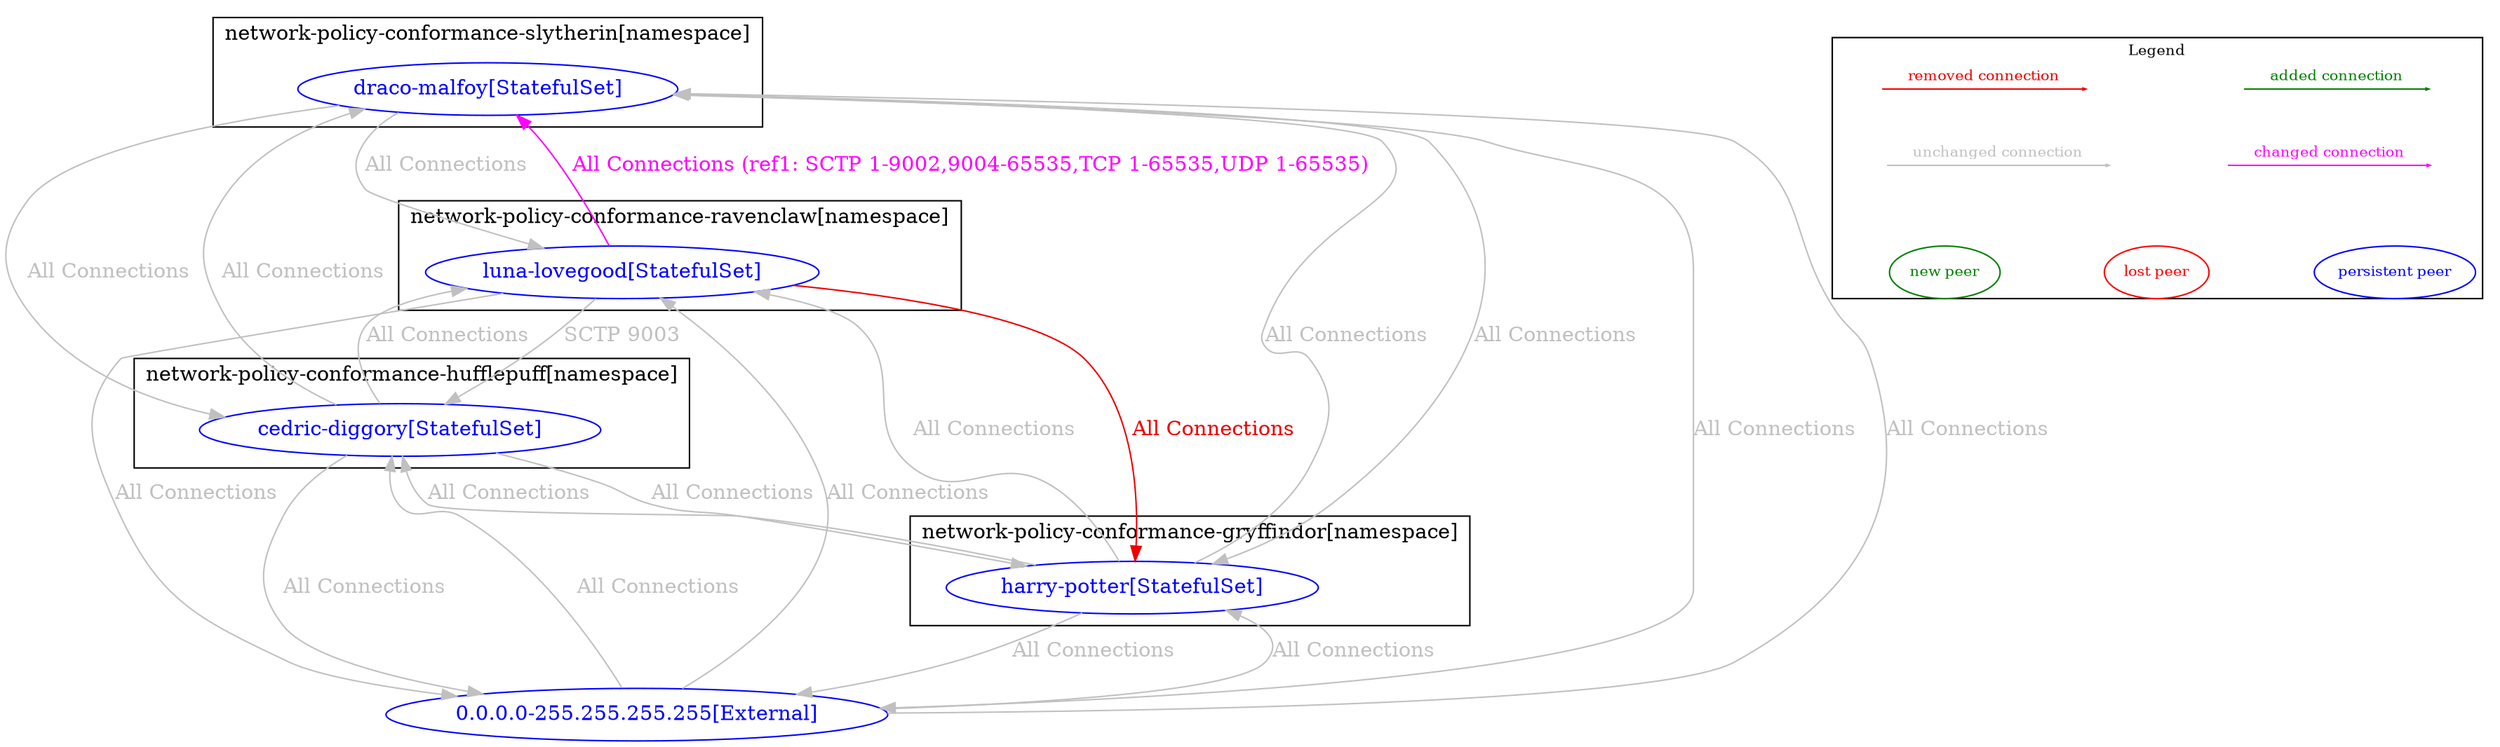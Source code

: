 digraph {
	subgraph "cluster_network_policy_conformance_gryffindor[namespace]" {
		color="black"
		fontcolor="black"
		"network-policy-conformance-gryffindor/harry-potter[StatefulSet]" [label="harry-potter[StatefulSet]" color="blue" fontcolor="blue"]
		label="network-policy-conformance-gryffindor[namespace]"
	}
	subgraph "cluster_network_policy_conformance_hufflepuff[namespace]" {
		color="black"
		fontcolor="black"
		"network-policy-conformance-hufflepuff/cedric-diggory[StatefulSet]" [label="cedric-diggory[StatefulSet]" color="blue" fontcolor="blue"]
		label="network-policy-conformance-hufflepuff[namespace]"
	}
	subgraph "cluster_network_policy_conformance_ravenclaw[namespace]" {
		color="black"
		fontcolor="black"
		"network-policy-conformance-ravenclaw/luna-lovegood[StatefulSet]" [label="luna-lovegood[StatefulSet]" color="blue" fontcolor="blue"]
		label="network-policy-conformance-ravenclaw[namespace]"
	}
	subgraph "cluster_network_policy_conformance_slytherin[namespace]" {
		color="black"
		fontcolor="black"
		"network-policy-conformance-slytherin/draco-malfoy[StatefulSet]" [label="draco-malfoy[StatefulSet]" color="blue" fontcolor="blue"]
		label="network-policy-conformance-slytherin[namespace]"
	}
	"0.0.0.0-255.255.255.255[External]" [label="0.0.0.0-255.255.255.255[External]" color="blue" fontcolor="blue"]
	"0.0.0.0-255.255.255.255[External]" -> "network-policy-conformance-gryffindor/harry-potter[StatefulSet]" [label="All Connections" color="grey" fontcolor="grey" weight=0.5]
	"0.0.0.0-255.255.255.255[External]" -> "network-policy-conformance-hufflepuff/cedric-diggory[StatefulSet]" [label="All Connections" color="grey" fontcolor="grey" weight=0.5]
	"0.0.0.0-255.255.255.255[External]" -> "network-policy-conformance-ravenclaw/luna-lovegood[StatefulSet]" [label="All Connections" color="grey" fontcolor="grey" weight=0.5]
	"0.0.0.0-255.255.255.255[External]" -> "network-policy-conformance-slytherin/draco-malfoy[StatefulSet]" [label="All Connections" color="grey" fontcolor="grey" weight=0.5]
	"network-policy-conformance-gryffindor/harry-potter[StatefulSet]" -> "0.0.0.0-255.255.255.255[External]" [label="All Connections" color="grey" fontcolor="grey" weight=1]
	"network-policy-conformance-gryffindor/harry-potter[StatefulSet]" -> "network-policy-conformance-hufflepuff/cedric-diggory[StatefulSet]" [label="All Connections" color="grey" fontcolor="grey" weight=0.5]
	"network-policy-conformance-gryffindor/harry-potter[StatefulSet]" -> "network-policy-conformance-ravenclaw/luna-lovegood[StatefulSet]" [label="All Connections" color="grey" fontcolor="grey" weight=0.5]
	"network-policy-conformance-gryffindor/harry-potter[StatefulSet]" -> "network-policy-conformance-slytherin/draco-malfoy[StatefulSet]" [label="All Connections" color="grey" fontcolor="grey" weight=0.5]
	"network-policy-conformance-hufflepuff/cedric-diggory[StatefulSet]" -> "0.0.0.0-255.255.255.255[External]" [label="All Connections" color="grey" fontcolor="grey" weight=1]
	"network-policy-conformance-hufflepuff/cedric-diggory[StatefulSet]" -> "network-policy-conformance-gryffindor/harry-potter[StatefulSet]" [label="All Connections" color="grey" fontcolor="grey" weight=1]
	"network-policy-conformance-hufflepuff/cedric-diggory[StatefulSet]" -> "network-policy-conformance-ravenclaw/luna-lovegood[StatefulSet]" [label="All Connections" color="grey" fontcolor="grey" weight=0.5]
	"network-policy-conformance-hufflepuff/cedric-diggory[StatefulSet]" -> "network-policy-conformance-slytherin/draco-malfoy[StatefulSet]" [label="All Connections" color="grey" fontcolor="grey" weight=0.5]
	"network-policy-conformance-ravenclaw/luna-lovegood[StatefulSet]" -> "0.0.0.0-255.255.255.255[External]" [label="All Connections" color="grey" fontcolor="grey" weight=1]
	"network-policy-conformance-ravenclaw/luna-lovegood[StatefulSet]" -> "network-policy-conformance-gryffindor/harry-potter[StatefulSet]" [label="All Connections" color="red2" fontcolor="red2" weight=1]
	"network-policy-conformance-ravenclaw/luna-lovegood[StatefulSet]" -> "network-policy-conformance-hufflepuff/cedric-diggory[StatefulSet]" [label="SCTP 9003" color="grey" fontcolor="grey" weight=1]
	"network-policy-conformance-ravenclaw/luna-lovegood[StatefulSet]" -> "network-policy-conformance-slytherin/draco-malfoy[StatefulSet]" [label="All Connections (ref1: SCTP 1-9002,9004-65535,TCP 1-65535,UDP 1-65535)" color="magenta" fontcolor="magenta" weight=0.5]
	"network-policy-conformance-slytherin/draco-malfoy[StatefulSet]" -> "0.0.0.0-255.255.255.255[External]" [label="All Connections" color="grey" fontcolor="grey" weight=1]
	"network-policy-conformance-slytherin/draco-malfoy[StatefulSet]" -> "network-policy-conformance-gryffindor/harry-potter[StatefulSet]" [label="All Connections" color="grey" fontcolor="grey" weight=1]
	"network-policy-conformance-slytherin/draco-malfoy[StatefulSet]" -> "network-policy-conformance-hufflepuff/cedric-diggory[StatefulSet]" [label="All Connections" color="grey" fontcolor="grey" weight=1]
	"network-policy-conformance-slytherin/draco-malfoy[StatefulSet]" -> "network-policy-conformance-ravenclaw/luna-lovegood[StatefulSet]" [label="All Connections" color="grey" fontcolor="grey" weight=1]
	nodesep=0.5
	subgraph cluster_legend {
		label="Legend"
		fontsize = 10
		margin=0
		a [style=invis height=0 width=0]
		b [style=invis height=0 width=0]
		c [style=invis height=0 width=0]
		d [style=invis height=0 width=0]
		e [style=invis height=0 width=0]
		f [style=invis height=0 width=0]
		g [style=invis height=0 width=0]
		h [style=invis height=0 width=0]
		{rank=source a b c d}
		{rank=same e f g h}
		a -> b [label="added connection", color="#008000" fontcolor="#008000" fontsize = 10 arrowsize=0.2]
		c -> d [label="removed connection", color="red2" fontcolor="red2" fontsize = 10 arrowsize=0.2]
		e -> f [label="changed connection", color="magenta" fontcolor="magenta" fontsize = 10 arrowsize=0.2]
		g -> h [label="unchanged connection", color="grey" fontcolor="grey" fontsize = 10 arrowsize=0.2]
		np [label="new peer" color="#008000" fontcolor="#008000" fontsize = 10]
		lp [label="lost peer" color="red" fontcolor="red" fontsize = 10]
		pp [label="persistent peer" color="blue" fontcolor="blue" fontsize = 10]
		{rank=sink np lp pp}
		np->lp [style=invis]
		lp->pp [style=invis]
	}
}